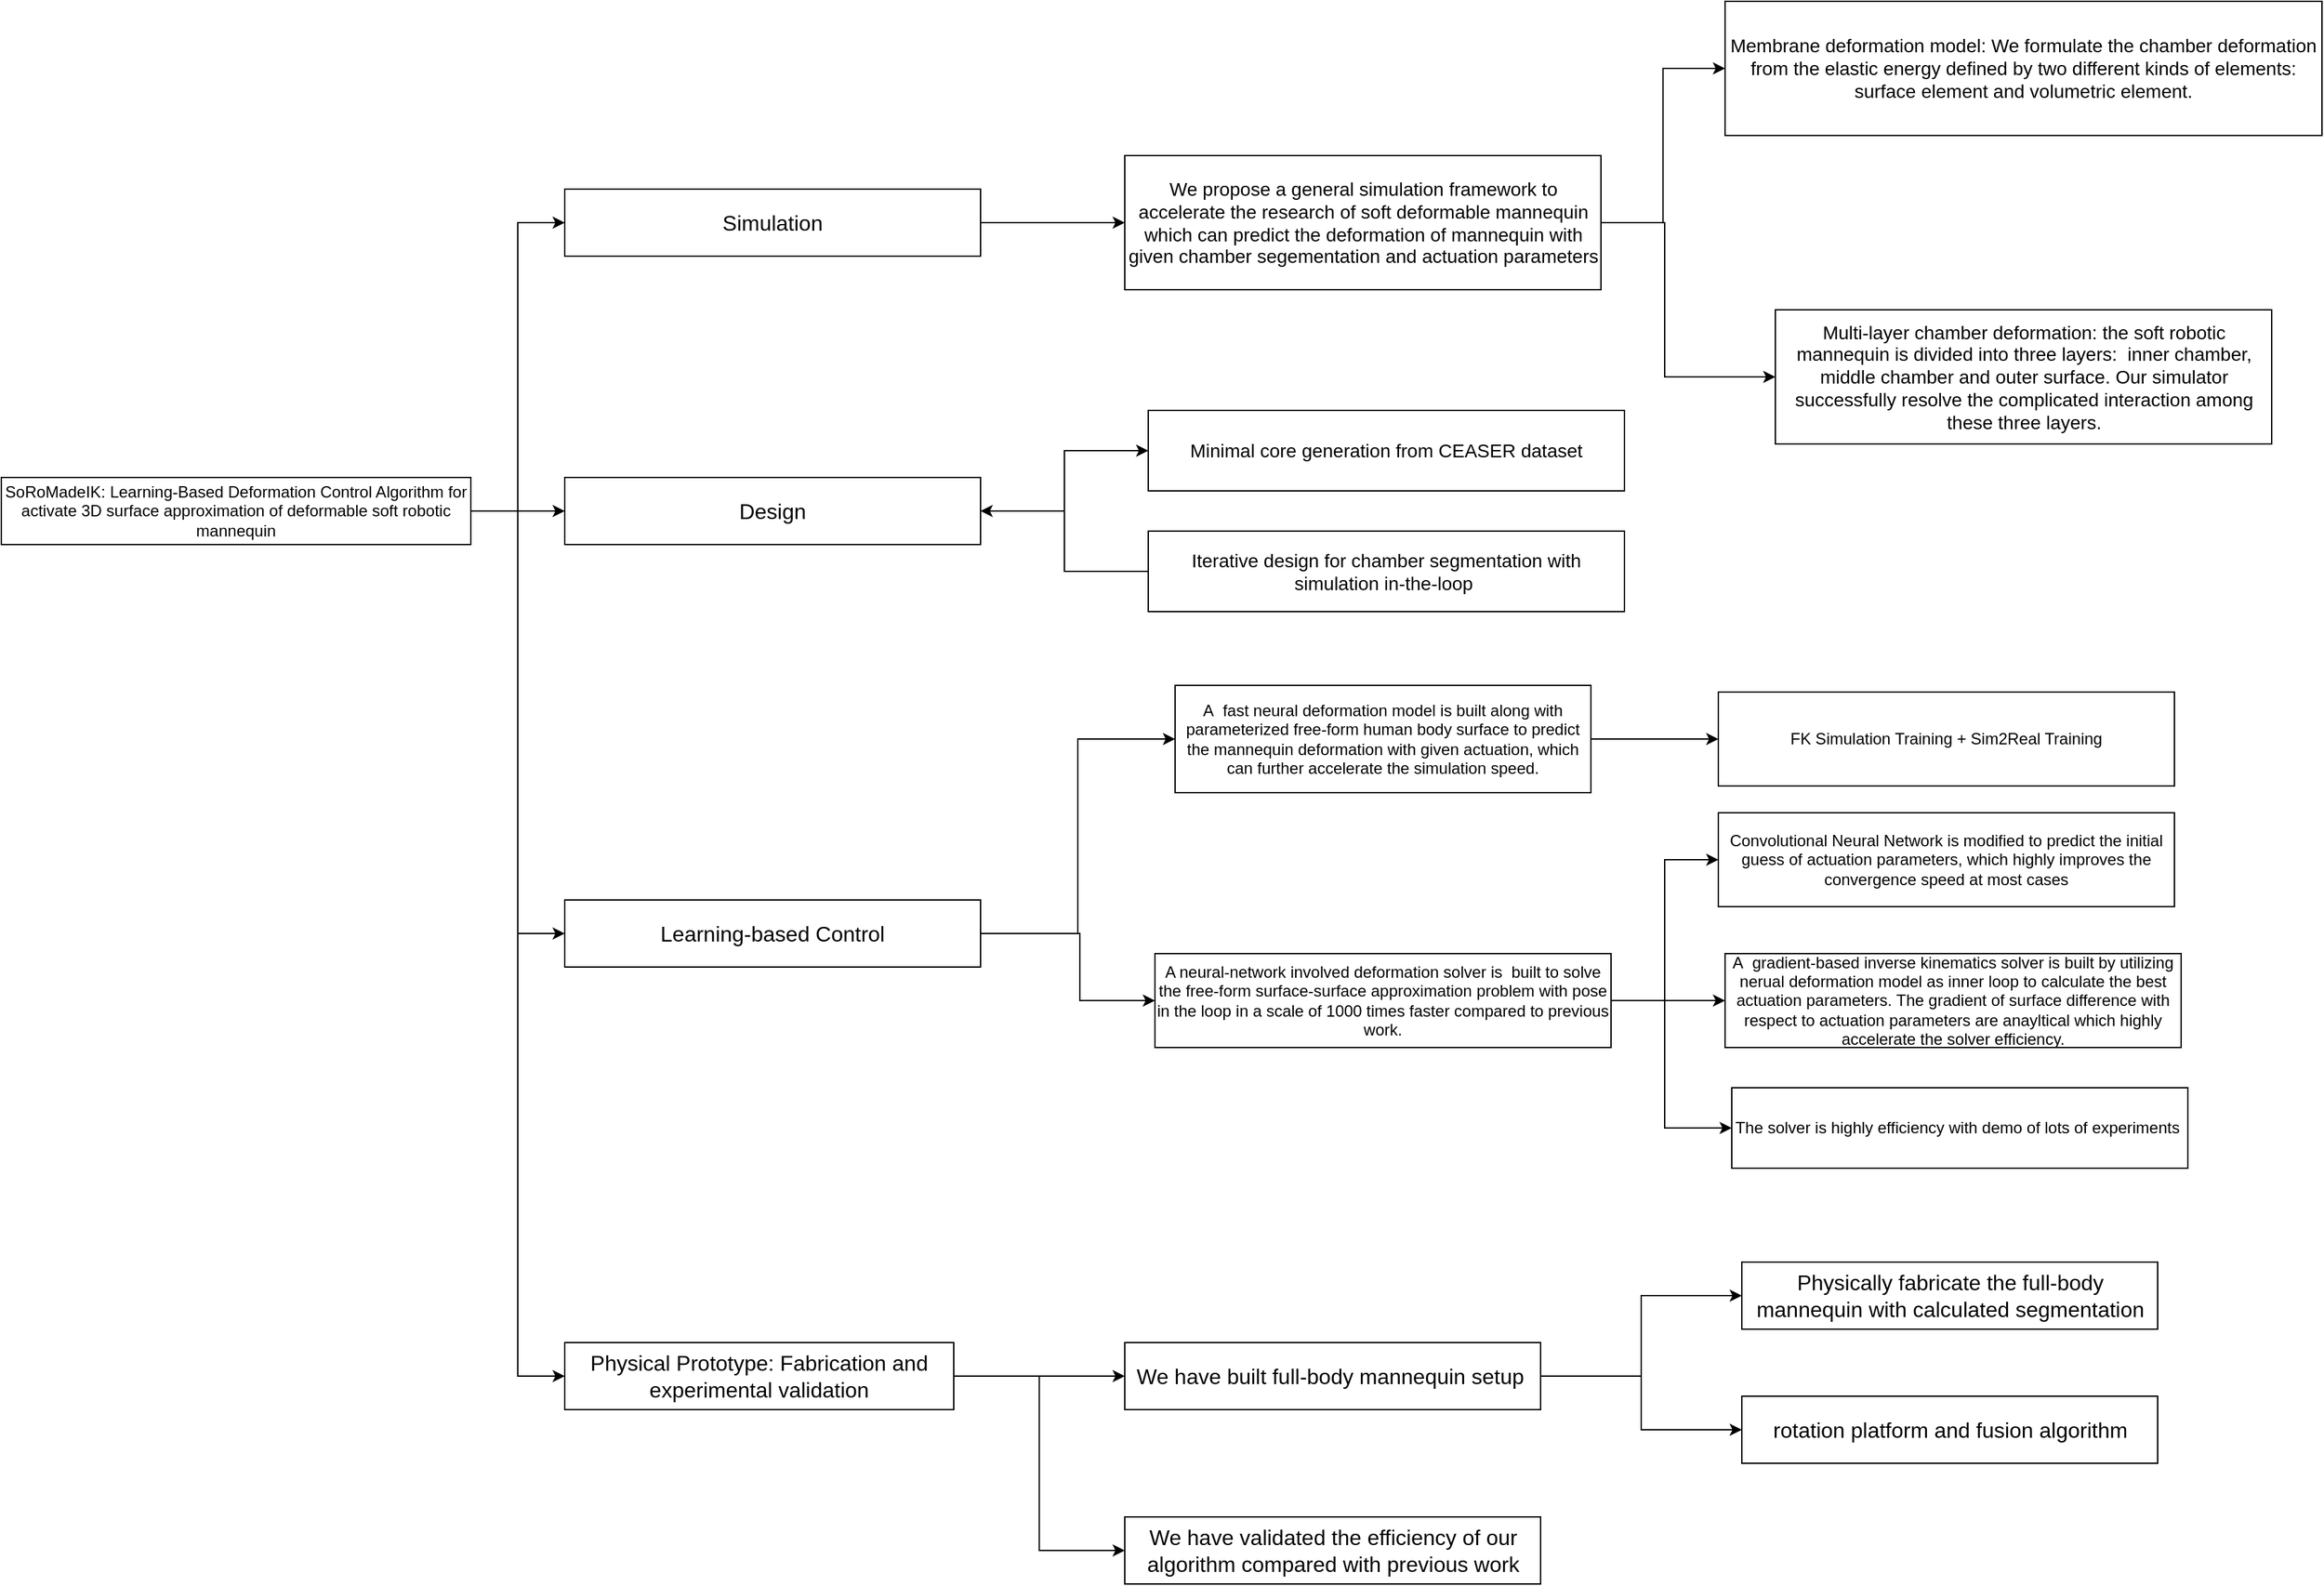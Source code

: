 <mxfile version="22.0.0" type="github">
  <diagram id="R2lEEEUBdFMjLlhIrx00" name="Page-1">
    <mxGraphModel dx="2464" dy="939" grid="1" gridSize="10" guides="1" tooltips="1" connect="1" arrows="1" fold="1" page="1" pageScale="1" pageWidth="850" pageHeight="1100" math="0" shadow="0" extFonts="Permanent Marker^https://fonts.googleapis.com/css?family=Permanent+Marker">
      <root>
        <mxCell id="0" />
        <mxCell id="1" parent="0" />
        <mxCell id="LtaQJOezJhxfunnw9k85-10" style="edgeStyle=orthogonalEdgeStyle;rounded=0;orthogonalLoop=1;jettySize=auto;html=1;exitX=1;exitY=0.5;exitDx=0;exitDy=0;entryX=0;entryY=0.5;entryDx=0;entryDy=0;" edge="1" parent="1" source="LtaQJOezJhxfunnw9k85-1" target="LtaQJOezJhxfunnw9k85-9">
          <mxGeometry relative="1" as="geometry" />
        </mxCell>
        <mxCell id="LtaQJOezJhxfunnw9k85-15" style="edgeStyle=orthogonalEdgeStyle;rounded=0;orthogonalLoop=1;jettySize=auto;html=1;exitX=1;exitY=0.5;exitDx=0;exitDy=0;entryX=0;entryY=0.5;entryDx=0;entryDy=0;" edge="1" parent="1" source="LtaQJOezJhxfunnw9k85-1" target="LtaQJOezJhxfunnw9k85-14">
          <mxGeometry relative="1" as="geometry">
            <Array as="points">
              <mxPoint x="375" y="550" />
              <mxPoint x="375" y="865" />
            </Array>
          </mxGeometry>
        </mxCell>
        <mxCell id="LtaQJOezJhxfunnw9k85-35" style="edgeStyle=orthogonalEdgeStyle;rounded=0;orthogonalLoop=1;jettySize=auto;html=1;exitX=1;exitY=0.5;exitDx=0;exitDy=0;entryX=0;entryY=0.5;entryDx=0;entryDy=0;" edge="1" parent="1" source="LtaQJOezJhxfunnw9k85-1" target="LtaQJOezJhxfunnw9k85-34">
          <mxGeometry relative="1" as="geometry" />
        </mxCell>
        <mxCell id="LtaQJOezJhxfunnw9k85-47" style="edgeStyle=orthogonalEdgeStyle;rounded=0;orthogonalLoop=1;jettySize=auto;html=1;exitX=1;exitY=0.5;exitDx=0;exitDy=0;entryX=0;entryY=0.5;entryDx=0;entryDy=0;" edge="1" parent="1" source="LtaQJOezJhxfunnw9k85-1" target="LtaQJOezJhxfunnw9k85-46">
          <mxGeometry relative="1" as="geometry" />
        </mxCell>
        <mxCell id="LtaQJOezJhxfunnw9k85-1" value="SoRoMadeIK: Learning-Based Deformation Control Algorithm for activate 3D surface approximation of deformable soft robotic mannequin" style="rounded=0;whiteSpace=wrap;html=1;" vertex="1" parent="1">
          <mxGeometry x="-10" y="525" width="350" height="50" as="geometry" />
        </mxCell>
        <mxCell id="LtaQJOezJhxfunnw9k85-33" style="edgeStyle=orthogonalEdgeStyle;rounded=0;orthogonalLoop=1;jettySize=auto;html=1;exitX=1;exitY=0.5;exitDx=0;exitDy=0;entryX=0;entryY=0.5;entryDx=0;entryDy=0;" edge="1" parent="1" source="LtaQJOezJhxfunnw9k85-9" target="LtaQJOezJhxfunnw9k85-32">
          <mxGeometry relative="1" as="geometry" />
        </mxCell>
        <mxCell id="LtaQJOezJhxfunnw9k85-9" value="Simulation" style="rounded=0;whiteSpace=wrap;html=1;fontSize=16;" vertex="1" parent="1">
          <mxGeometry x="410" y="310" width="310" height="50" as="geometry" />
        </mxCell>
        <mxCell id="LtaQJOezJhxfunnw9k85-18" style="edgeStyle=orthogonalEdgeStyle;rounded=0;orthogonalLoop=1;jettySize=auto;html=1;exitX=1;exitY=0.5;exitDx=0;exitDy=0;entryX=0;entryY=0.5;entryDx=0;entryDy=0;" edge="1" parent="1" source="LtaQJOezJhxfunnw9k85-14" target="LtaQJOezJhxfunnw9k85-17">
          <mxGeometry relative="1" as="geometry" />
        </mxCell>
        <mxCell id="LtaQJOezJhxfunnw9k85-20" style="edgeStyle=orthogonalEdgeStyle;rounded=0;orthogonalLoop=1;jettySize=auto;html=1;exitX=1;exitY=0.5;exitDx=0;exitDy=0;entryX=0;entryY=0.5;entryDx=0;entryDy=0;" edge="1" parent="1" source="LtaQJOezJhxfunnw9k85-14" target="LtaQJOezJhxfunnw9k85-19">
          <mxGeometry relative="1" as="geometry">
            <Array as="points">
              <mxPoint x="794" y="865" />
              <mxPoint x="794" y="915" />
            </Array>
          </mxGeometry>
        </mxCell>
        <mxCell id="LtaQJOezJhxfunnw9k85-14" value="Learning-based Control" style="rounded=0;whiteSpace=wrap;html=1;fontSize=16;" vertex="1" parent="1">
          <mxGeometry x="410" y="840" width="310" height="50" as="geometry" />
        </mxCell>
        <mxCell id="LtaQJOezJhxfunnw9k85-53" style="edgeStyle=orthogonalEdgeStyle;rounded=0;orthogonalLoop=1;jettySize=auto;html=1;exitX=1;exitY=0.5;exitDx=0;exitDy=0;entryX=0;entryY=0.5;entryDx=0;entryDy=0;" edge="1" parent="1" source="LtaQJOezJhxfunnw9k85-17" target="LtaQJOezJhxfunnw9k85-52">
          <mxGeometry relative="1" as="geometry" />
        </mxCell>
        <mxCell id="LtaQJOezJhxfunnw9k85-17" value="A&amp;nbsp; fast neural deformation model is built along with parameterized free-form human body surface to predict the mannequin deformation with given actuation, which can further accelerate the simulation speed." style="rounded=0;whiteSpace=wrap;html=1;" vertex="1" parent="1">
          <mxGeometry x="865" y="680" width="310" height="80" as="geometry" />
        </mxCell>
        <mxCell id="LtaQJOezJhxfunnw9k85-27" style="edgeStyle=orthogonalEdgeStyle;rounded=0;orthogonalLoop=1;jettySize=auto;html=1;exitX=1;exitY=0.5;exitDx=0;exitDy=0;entryX=0;entryY=0.5;entryDx=0;entryDy=0;" edge="1" parent="1" source="LtaQJOezJhxfunnw9k85-19" target="LtaQJOezJhxfunnw9k85-26">
          <mxGeometry relative="1" as="geometry" />
        </mxCell>
        <mxCell id="LtaQJOezJhxfunnw9k85-29" style="edgeStyle=orthogonalEdgeStyle;rounded=0;orthogonalLoop=1;jettySize=auto;html=1;exitX=1;exitY=0.5;exitDx=0;exitDy=0;entryX=0;entryY=0.5;entryDx=0;entryDy=0;" edge="1" parent="1" source="LtaQJOezJhxfunnw9k85-19" target="LtaQJOezJhxfunnw9k85-28">
          <mxGeometry relative="1" as="geometry" />
        </mxCell>
        <mxCell id="LtaQJOezJhxfunnw9k85-31" style="edgeStyle=orthogonalEdgeStyle;rounded=0;orthogonalLoop=1;jettySize=auto;html=1;exitX=1;exitY=0.5;exitDx=0;exitDy=0;entryX=0;entryY=0.5;entryDx=0;entryDy=0;" edge="1" parent="1" source="LtaQJOezJhxfunnw9k85-19" target="LtaQJOezJhxfunnw9k85-30">
          <mxGeometry relative="1" as="geometry">
            <Array as="points">
              <mxPoint x="1230" y="915" />
              <mxPoint x="1230" y="1010" />
            </Array>
          </mxGeometry>
        </mxCell>
        <mxCell id="LtaQJOezJhxfunnw9k85-19" value="A neural-network involved deformation solver is&amp;nbsp; built to solve the free-form surface-surface approximation problem with pose in the loop in a scale of 1000 times faster compared to previous work." style="rounded=0;whiteSpace=wrap;html=1;" vertex="1" parent="1">
          <mxGeometry x="850" y="880" width="340" height="70" as="geometry" />
        </mxCell>
        <mxCell id="LtaQJOezJhxfunnw9k85-26" value="Convolutional Neural Network is modified to predict the initial guess of actuation parameters, which highly improves the convergence speed at most cases" style="rounded=0;whiteSpace=wrap;html=1;" vertex="1" parent="1">
          <mxGeometry x="1270" y="775" width="340" height="70" as="geometry" />
        </mxCell>
        <mxCell id="LtaQJOezJhxfunnw9k85-28" value="A&amp;nbsp; gradient-based inverse kinematics solver is built by utilizing nerual deformation model as inner loop to calculate the best actuation parameters. The gradient of surface difference with respect to actuation parameters are anayltical which highly accelerate the solver efficiency." style="rounded=0;whiteSpace=wrap;html=1;" vertex="1" parent="1">
          <mxGeometry x="1275" y="880" width="340" height="70" as="geometry" />
        </mxCell>
        <mxCell id="LtaQJOezJhxfunnw9k85-30" value="The solver is highly efficiency with demo of lots of experiments&amp;nbsp;" style="rounded=0;whiteSpace=wrap;html=1;" vertex="1" parent="1">
          <mxGeometry x="1280" y="980" width="340" height="60" as="geometry" />
        </mxCell>
        <mxCell id="LtaQJOezJhxfunnw9k85-36" style="edgeStyle=orthogonalEdgeStyle;rounded=0;orthogonalLoop=1;jettySize=auto;html=1;entryX=0;entryY=0.5;entryDx=0;entryDy=0;" edge="1" parent="1" source="LtaQJOezJhxfunnw9k85-32" target="LtaQJOezJhxfunnw9k85-37">
          <mxGeometry relative="1" as="geometry">
            <mxPoint x="1290" y="210" as="targetPoint" />
          </mxGeometry>
        </mxCell>
        <mxCell id="LtaQJOezJhxfunnw9k85-39" style="edgeStyle=orthogonalEdgeStyle;rounded=0;orthogonalLoop=1;jettySize=auto;html=1;exitX=1;exitY=0.5;exitDx=0;exitDy=0;entryX=0;entryY=0.5;entryDx=0;entryDy=0;" edge="1" parent="1" source="LtaQJOezJhxfunnw9k85-32" target="LtaQJOezJhxfunnw9k85-38">
          <mxGeometry relative="1" as="geometry">
            <Array as="points">
              <mxPoint x="1230" y="335" />
              <mxPoint x="1230" y="450" />
            </Array>
          </mxGeometry>
        </mxCell>
        <mxCell id="LtaQJOezJhxfunnw9k85-32" value="&lt;span style=&quot;font-size: 14px;&quot;&gt;We propose a general simulation framework to accelerate the research of soft deformable mannequin which can predict the deformation of mannequin with given chamber segementation and actuation parameters&lt;/span&gt;" style="rounded=0;whiteSpace=wrap;html=1;" vertex="1" parent="1">
          <mxGeometry x="827.5" y="285" width="355" height="100" as="geometry" />
        </mxCell>
        <mxCell id="LtaQJOezJhxfunnw9k85-42" style="edgeStyle=orthogonalEdgeStyle;rounded=0;orthogonalLoop=1;jettySize=auto;html=1;exitX=1;exitY=0.5;exitDx=0;exitDy=0;entryX=0;entryY=0.5;entryDx=0;entryDy=0;" edge="1" parent="1" source="LtaQJOezJhxfunnw9k85-34" target="LtaQJOezJhxfunnw9k85-40">
          <mxGeometry relative="1" as="geometry">
            <mxPoint x="730" y="575" as="sourcePoint" />
          </mxGeometry>
        </mxCell>
        <mxCell id="LtaQJOezJhxfunnw9k85-34" value="Design" style="rounded=0;whiteSpace=wrap;html=1;fontSize=16;" vertex="1" parent="1">
          <mxGeometry x="410" y="525" width="310" height="50" as="geometry" />
        </mxCell>
        <mxCell id="LtaQJOezJhxfunnw9k85-37" value="&lt;span style=&quot;font-size: 14px;&quot;&gt;Membrane deformation model: We formulate the chamber deformation from the elastic energy defined by two different kinds of elements: surface element and volumetric element.&lt;/span&gt;" style="rounded=0;whiteSpace=wrap;html=1;" vertex="1" parent="1">
          <mxGeometry x="1275" y="170" width="445" height="100" as="geometry" />
        </mxCell>
        <mxCell id="LtaQJOezJhxfunnw9k85-38" value="&lt;font style=&quot;font-size: 14px;&quot;&gt;Multi-layer chamber deformation: the soft robotic mannequin is divided into three layers:&amp;nbsp; inner chamber, middle chamber and&amp;nbsp;outer surface. Our simulator successfully resolve the complicated interaction among these three layers.&lt;/font&gt;" style="rounded=0;whiteSpace=wrap;html=1;" vertex="1" parent="1">
          <mxGeometry x="1312.5" y="400" width="370" height="100" as="geometry" />
        </mxCell>
        <mxCell id="LtaQJOezJhxfunnw9k85-40" value="&lt;span style=&quot;font-size: 14px;&quot;&gt;Minimal core generation from CEASER dataset&lt;/span&gt;" style="rounded=0;whiteSpace=wrap;html=1;" vertex="1" parent="1">
          <mxGeometry x="845" y="475" width="355" height="60" as="geometry" />
        </mxCell>
        <mxCell id="LtaQJOezJhxfunnw9k85-45" style="edgeStyle=orthogonalEdgeStyle;rounded=0;orthogonalLoop=1;jettySize=auto;html=1;exitX=0;exitY=0.5;exitDx=0;exitDy=0;" edge="1" parent="1" source="LtaQJOezJhxfunnw9k85-43" target="LtaQJOezJhxfunnw9k85-34">
          <mxGeometry relative="1" as="geometry" />
        </mxCell>
        <mxCell id="LtaQJOezJhxfunnw9k85-43" value="&lt;span style=&quot;font-size: 14px;&quot;&gt;Iterative design for chamber segmentation with simulation in-the-loop&amp;nbsp;&lt;/span&gt;" style="rounded=0;whiteSpace=wrap;html=1;" vertex="1" parent="1">
          <mxGeometry x="845" y="565" width="355" height="60" as="geometry" />
        </mxCell>
        <mxCell id="LtaQJOezJhxfunnw9k85-57" style="edgeStyle=orthogonalEdgeStyle;rounded=0;orthogonalLoop=1;jettySize=auto;html=1;entryX=0;entryY=0.5;entryDx=0;entryDy=0;" edge="1" parent="1" source="LtaQJOezJhxfunnw9k85-46" target="LtaQJOezJhxfunnw9k85-54">
          <mxGeometry relative="1" as="geometry" />
        </mxCell>
        <mxCell id="LtaQJOezJhxfunnw9k85-59" style="edgeStyle=orthogonalEdgeStyle;rounded=0;orthogonalLoop=1;jettySize=auto;html=1;exitX=1;exitY=0.5;exitDx=0;exitDy=0;entryX=0;entryY=0.5;entryDx=0;entryDy=0;" edge="1" parent="1" source="LtaQJOezJhxfunnw9k85-46" target="LtaQJOezJhxfunnw9k85-58">
          <mxGeometry relative="1" as="geometry" />
        </mxCell>
        <mxCell id="LtaQJOezJhxfunnw9k85-46" value="Physical Prototype: Fabrication and experimental validation" style="rounded=0;whiteSpace=wrap;html=1;fontSize=16;" vertex="1" parent="1">
          <mxGeometry x="410" y="1170" width="290" height="50" as="geometry" />
        </mxCell>
        <mxCell id="LtaQJOezJhxfunnw9k85-48" value="Physically fabricate the full-body mannequin with calculated segmentation" style="rounded=0;whiteSpace=wrap;html=1;fontSize=16;" vertex="1" parent="1">
          <mxGeometry x="1287.5" y="1110" width="310" height="50" as="geometry" />
        </mxCell>
        <mxCell id="LtaQJOezJhxfunnw9k85-50" value="rotation platform and fusion algorithm" style="rounded=0;whiteSpace=wrap;html=1;fontSize=16;" vertex="1" parent="1">
          <mxGeometry x="1287.5" y="1210" width="310" height="50" as="geometry" />
        </mxCell>
        <mxCell id="LtaQJOezJhxfunnw9k85-52" value="FK Simulation Training + Sim2Real Training" style="rounded=0;whiteSpace=wrap;html=1;" vertex="1" parent="1">
          <mxGeometry x="1270" y="685" width="340" height="70" as="geometry" />
        </mxCell>
        <mxCell id="LtaQJOezJhxfunnw9k85-55" style="edgeStyle=orthogonalEdgeStyle;rounded=0;orthogonalLoop=1;jettySize=auto;html=1;exitX=1;exitY=0.5;exitDx=0;exitDy=0;entryX=0;entryY=0.5;entryDx=0;entryDy=0;" edge="1" parent="1" source="LtaQJOezJhxfunnw9k85-54" target="LtaQJOezJhxfunnw9k85-48">
          <mxGeometry relative="1" as="geometry" />
        </mxCell>
        <mxCell id="LtaQJOezJhxfunnw9k85-56" style="edgeStyle=orthogonalEdgeStyle;rounded=0;orthogonalLoop=1;jettySize=auto;html=1;exitX=1;exitY=0.5;exitDx=0;exitDy=0;entryX=0;entryY=0.5;entryDx=0;entryDy=0;" edge="1" parent="1" source="LtaQJOezJhxfunnw9k85-54" target="LtaQJOezJhxfunnw9k85-50">
          <mxGeometry relative="1" as="geometry" />
        </mxCell>
        <mxCell id="LtaQJOezJhxfunnw9k85-54" value="We have built full-body mannequin setup&amp;nbsp;" style="rounded=0;whiteSpace=wrap;html=1;fontSize=16;" vertex="1" parent="1">
          <mxGeometry x="827.5" y="1170" width="310" height="50" as="geometry" />
        </mxCell>
        <mxCell id="LtaQJOezJhxfunnw9k85-58" value="We have validated the efficiency of our algorithm compared with previous work" style="rounded=0;whiteSpace=wrap;html=1;fontSize=16;" vertex="1" parent="1">
          <mxGeometry x="827.5" y="1300" width="310" height="50" as="geometry" />
        </mxCell>
      </root>
    </mxGraphModel>
  </diagram>
</mxfile>

